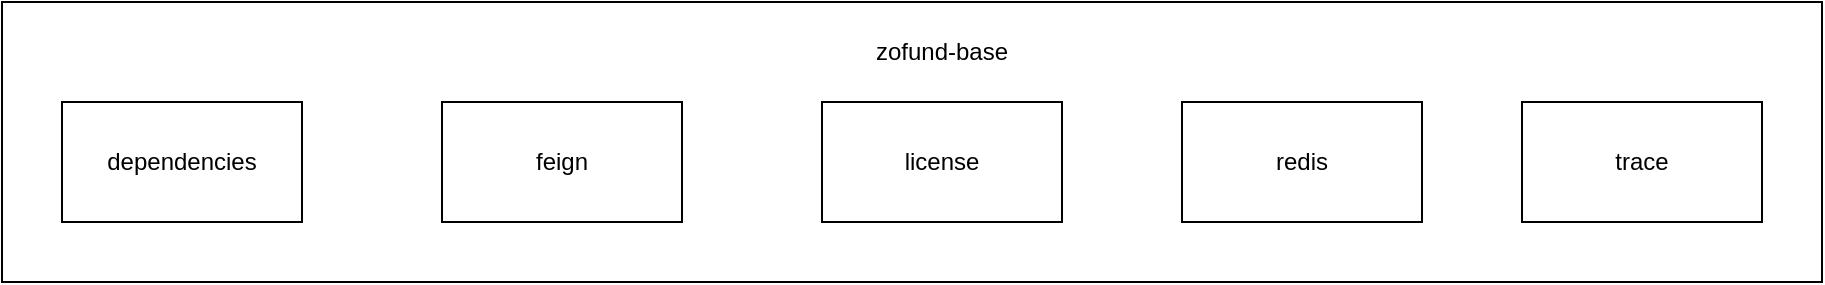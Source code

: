 <mxfile version="22.1.11" type="github">
  <diagram name="第 1 页" id="ZA9Fudyz3t-SFvbErEFT">
    <mxGraphModel dx="2074" dy="1106" grid="1" gridSize="10" guides="1" tooltips="1" connect="1" arrows="1" fold="1" page="1" pageScale="1" pageWidth="827" pageHeight="1169" math="0" shadow="0">
      <root>
        <mxCell id="0" />
        <mxCell id="1" parent="0" />
        <mxCell id="nasRR0GoUym_Kr6uMz3z-2" value="dependencies" style="rounded=0;whiteSpace=wrap;html=1;" vertex="1" parent="1">
          <mxGeometry x="70" y="200" width="120" height="60" as="geometry" />
        </mxCell>
        <mxCell id="nasRR0GoUym_Kr6uMz3z-3" value="feign" style="rounded=0;whiteSpace=wrap;html=1;" vertex="1" parent="1">
          <mxGeometry x="260" y="200" width="120" height="60" as="geometry" />
        </mxCell>
        <mxCell id="nasRR0GoUym_Kr6uMz3z-4" value="license" style="rounded=0;whiteSpace=wrap;html=1;" vertex="1" parent="1">
          <mxGeometry x="450" y="200" width="120" height="60" as="geometry" />
        </mxCell>
        <mxCell id="nasRR0GoUym_Kr6uMz3z-5" value="redis" style="rounded=0;whiteSpace=wrap;html=1;" vertex="1" parent="1">
          <mxGeometry x="630" y="200" width="120" height="60" as="geometry" />
        </mxCell>
        <mxCell id="nasRR0GoUym_Kr6uMz3z-6" value="trace" style="rounded=0;whiteSpace=wrap;html=1;" vertex="1" parent="1">
          <mxGeometry x="800" y="200" width="120" height="60" as="geometry" />
        </mxCell>
        <mxCell id="nasRR0GoUym_Kr6uMz3z-8" value="" style="rounded=0;whiteSpace=wrap;html=1;fillColor=none;" vertex="1" parent="1">
          <mxGeometry x="40" y="150" width="910" height="140" as="geometry" />
        </mxCell>
        <mxCell id="nasRR0GoUym_Kr6uMz3z-9" value="zofund-base" style="text;html=1;strokeColor=none;fillColor=none;align=center;verticalAlign=middle;whiteSpace=wrap;rounded=0;" vertex="1" parent="1">
          <mxGeometry x="460" y="160" width="100" height="30" as="geometry" />
        </mxCell>
      </root>
    </mxGraphModel>
  </diagram>
</mxfile>
